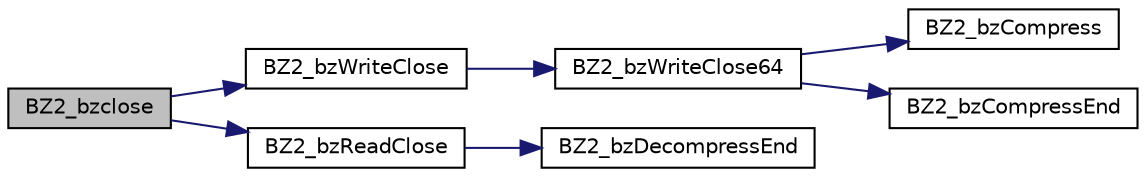 digraph G
{
  edge [fontname="Helvetica",fontsize="10",labelfontname="Helvetica",labelfontsize="10"];
  node [fontname="Helvetica",fontsize="10",shape=record];
  rankdir="LR";
  Node1 [label="BZ2_bzclose",height=0.2,width=0.4,color="black", fillcolor="grey75", style="filled" fontcolor="black"];
  Node1 -> Node2 [color="midnightblue",fontsize="10",style="solid",fontname="Helvetica"];
  Node2 [label="BZ2_bzWriteClose",height=0.2,width=0.4,color="black", fillcolor="white", style="filled",URL="$bzlib_8c.html#aef2a02f6a626e1998b9867abcb8c9eea"];
  Node2 -> Node3 [color="midnightblue",fontsize="10",style="solid",fontname="Helvetica"];
  Node3 [label="BZ2_bzWriteClose64",height=0.2,width=0.4,color="black", fillcolor="white", style="filled",URL="$bzlib_8c.html#a6bf9507223065209697504364164c525"];
  Node3 -> Node4 [color="midnightblue",fontsize="10",style="solid",fontname="Helvetica"];
  Node4 [label="BZ2_bzCompress",height=0.2,width=0.4,color="black", fillcolor="white", style="filled",URL="$bzlib_8c.html#afaf431b4be66dc0dc2554dc8a8a87de7"];
  Node3 -> Node5 [color="midnightblue",fontsize="10",style="solid",fontname="Helvetica"];
  Node5 [label="BZ2_bzCompressEnd",height=0.2,width=0.4,color="black", fillcolor="white", style="filled",URL="$bzlib_8c.html#af50235abe4edaf72f5e325c0be182c50"];
  Node1 -> Node6 [color="midnightblue",fontsize="10",style="solid",fontname="Helvetica"];
  Node6 [label="BZ2_bzReadClose",height=0.2,width=0.4,color="black", fillcolor="white", style="filled",URL="$bzlib_8c.html#a79a3f9ffec0472f4001b3b47e1b38af0"];
  Node6 -> Node7 [color="midnightblue",fontsize="10",style="solid",fontname="Helvetica"];
  Node7 [label="BZ2_bzDecompressEnd",height=0.2,width=0.4,color="black", fillcolor="white", style="filled",URL="$bzlib_8c.html#a6e3fefc7eebc947f88d47a7adeacfe97"];
}
